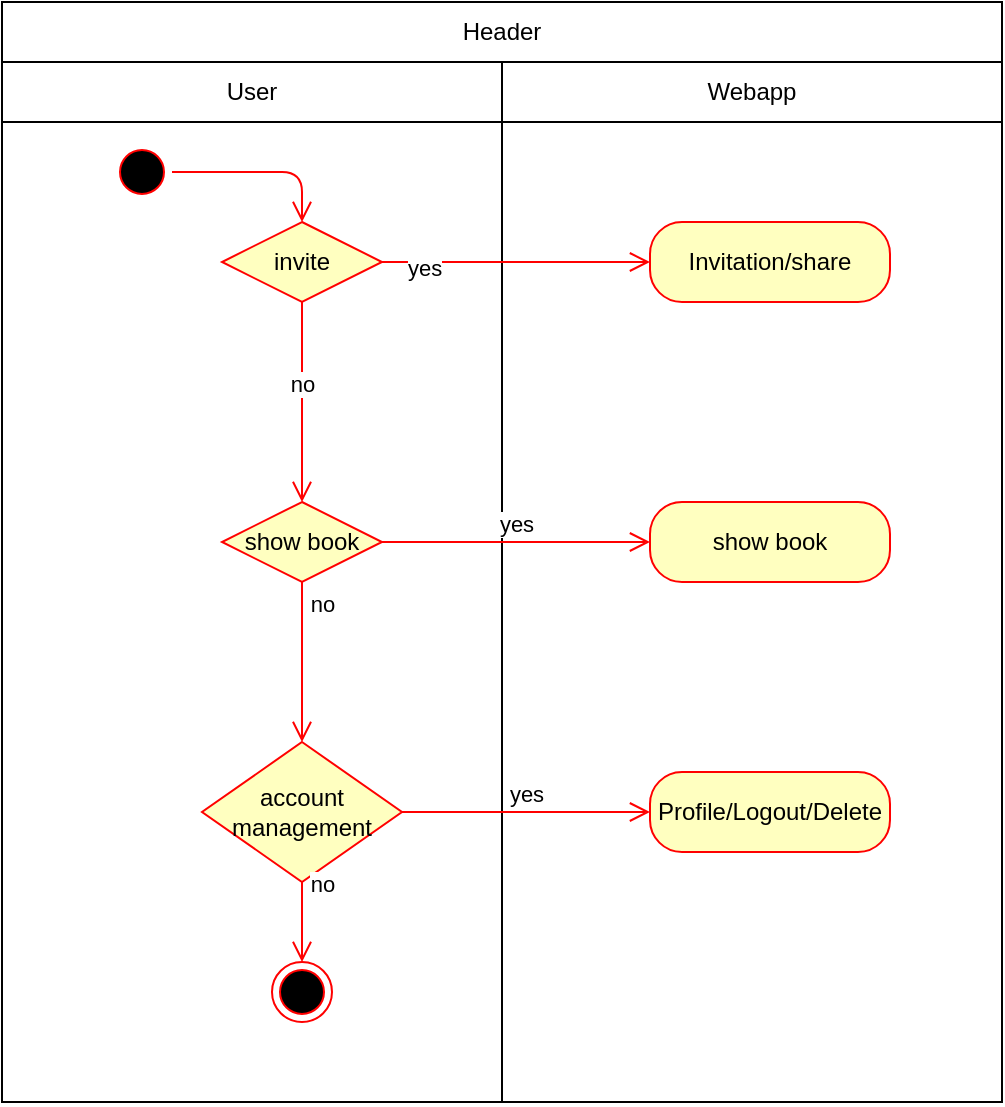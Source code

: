 <mxfile version="13.0.1" type="device"><diagram id="qNOhBLuMgFh1jpv9-2-V" name="Page-1"><mxGraphModel dx="778" dy="643" grid="1" gridSize="10" guides="1" tooltips="1" connect="1" arrows="1" fold="1" page="1" pageScale="1" pageWidth="827" pageHeight="1169" math="0" shadow="0"><root><mxCell id="0"/><mxCell id="1" parent="0"/><mxCell id="-Mqd_LtW5T2rRpie8aAr-55" value="" style="rounded=0;whiteSpace=wrap;html=1;" vertex="1" parent="1"><mxGeometry x="30" y="40" width="500" height="550" as="geometry"/></mxCell><mxCell id="-Mqd_LtW5T2rRpie8aAr-56" value="Header" style="rounded=0;whiteSpace=wrap;html=1;" vertex="1" parent="1"><mxGeometry x="30" y="40" width="500" height="30" as="geometry"/></mxCell><mxCell id="-Mqd_LtW5T2rRpie8aAr-57" value="User" style="rounded=0;whiteSpace=wrap;html=1;" vertex="1" parent="1"><mxGeometry x="30" y="70" width="250" height="30" as="geometry"/></mxCell><mxCell id="-Mqd_LtW5T2rRpie8aAr-59" value="Webapp" style="rounded=0;whiteSpace=wrap;html=1;" vertex="1" parent="1"><mxGeometry x="280" y="70" width="250" height="30" as="geometry"/></mxCell><mxCell id="-Mqd_LtW5T2rRpie8aAr-61" value="" style="endArrow=none;html=1;exitX=0.5;exitY=1;exitDx=0;exitDy=0;entryX=0;entryY=1;entryDx=0;entryDy=0;" edge="1" parent="1" source="-Mqd_LtW5T2rRpie8aAr-55" target="-Mqd_LtW5T2rRpie8aAr-59"><mxGeometry width="50" height="50" relative="1" as="geometry"><mxPoint x="279" y="597" as="sourcePoint"/><mxPoint x="279" y="90" as="targetPoint"/></mxGeometry></mxCell><mxCell id="-Mqd_LtW5T2rRpie8aAr-62" value="" style="ellipse;html=1;shape=startState;fillColor=#000000;strokeColor=#ff0000;" vertex="1" parent="1"><mxGeometry x="85" y="110" width="30" height="30" as="geometry"/></mxCell><mxCell id="-Mqd_LtW5T2rRpie8aAr-63" value="" style="edgeStyle=orthogonalEdgeStyle;html=1;verticalAlign=bottom;endArrow=open;endSize=8;strokeColor=#ff0000;entryX=0.5;entryY=0;entryDx=0;entryDy=0;" edge="1" parent="1" source="-Mqd_LtW5T2rRpie8aAr-62" target="-Mqd_LtW5T2rRpie8aAr-64"><mxGeometry relative="1" as="geometry"><mxPoint x="155" y="200" as="targetPoint"/></mxGeometry></mxCell><mxCell id="-Mqd_LtW5T2rRpie8aAr-64" value="invite" style="rhombus;whiteSpace=wrap;html=1;fillColor=#ffffc0;strokeColor=#ff0000;" vertex="1" parent="1"><mxGeometry x="140" y="150" width="80" height="40" as="geometry"/></mxCell><mxCell id="-Mqd_LtW5T2rRpie8aAr-66" value="yes" style="edgeStyle=orthogonalEdgeStyle;html=1;align=left;verticalAlign=top;endArrow=open;endSize=8;strokeColor=#ff0000;exitX=1;exitY=0.5;exitDx=0;exitDy=0;entryX=0;entryY=0.5;entryDx=0;entryDy=0;" edge="1" parent="1" source="-Mqd_LtW5T2rRpie8aAr-64" target="-Mqd_LtW5T2rRpie8aAr-108"><mxGeometry x="-0.833" y="10" relative="1" as="geometry"><mxPoint x="150" y="270" as="targetPoint"/><Array as="points"/><mxPoint as="offset"/></mxGeometry></mxCell><mxCell id="-Mqd_LtW5T2rRpie8aAr-68" value="" style="ellipse;html=1;shape=endState;fillColor=#000000;strokeColor=#ff0000;" vertex="1" parent="1"><mxGeometry x="165" y="520" width="30" height="30" as="geometry"/></mxCell><mxCell id="-Mqd_LtW5T2rRpie8aAr-73" value="show book" style="rhombus;whiteSpace=wrap;html=1;fillColor=#ffffc0;strokeColor=#ff0000;" vertex="1" parent="1"><mxGeometry x="140" y="290" width="80" height="40" as="geometry"/></mxCell><mxCell id="-Mqd_LtW5T2rRpie8aAr-74" value="show book" style="rounded=1;whiteSpace=wrap;html=1;arcSize=40;fontColor=#000000;fillColor=#ffffc0;strokeColor=#ff0000;" vertex="1" parent="1"><mxGeometry x="354" y="290" width="120" height="40" as="geometry"/></mxCell><mxCell id="-Mqd_LtW5T2rRpie8aAr-75" value="yes" style="edgeStyle=orthogonalEdgeStyle;html=1;verticalAlign=bottom;endArrow=open;endSize=8;strokeColor=#ff0000;exitX=1;exitY=0.5;exitDx=0;exitDy=0;entryX=0;entryY=0.5;entryDx=0;entryDy=0;" edge="1" parent="1" source="-Mqd_LtW5T2rRpie8aAr-73" target="-Mqd_LtW5T2rRpie8aAr-74"><mxGeometry relative="1" as="geometry"><mxPoint x="420" y="560" as="targetPoint"/></mxGeometry></mxCell><mxCell id="-Mqd_LtW5T2rRpie8aAr-82" value="no" style="edgeStyle=orthogonalEdgeStyle;html=1;verticalAlign=bottom;endArrow=open;endSize=8;strokeColor=#ff0000;exitX=0.5;exitY=1;exitDx=0;exitDy=0;entryX=0.5;entryY=0;entryDx=0;entryDy=0;" edge="1" parent="1" source="-Mqd_LtW5T2rRpie8aAr-73" target="-Mqd_LtW5T2rRpie8aAr-110"><mxGeometry x="-0.5" y="10" relative="1" as="geometry"><mxPoint x="100" y="660" as="targetPoint"/><mxPoint x="150" y="420" as="sourcePoint"/><mxPoint as="offset"/></mxGeometry></mxCell><mxCell id="-Mqd_LtW5T2rRpie8aAr-108" value="Invitation/share" style="rounded=1;whiteSpace=wrap;html=1;arcSize=40;fontColor=#000000;fillColor=#ffffc0;strokeColor=#ff0000;" vertex="1" parent="1"><mxGeometry x="354" y="150" width="120" height="40" as="geometry"/></mxCell><mxCell id="-Mqd_LtW5T2rRpie8aAr-109" value="no" style="edgeStyle=orthogonalEdgeStyle;html=1;verticalAlign=bottom;endArrow=open;endSize=8;strokeColor=#ff0000;exitX=0.5;exitY=1;exitDx=0;exitDy=0;entryX=0.5;entryY=0;entryDx=0;entryDy=0;" edge="1" parent="1" source="-Mqd_LtW5T2rRpie8aAr-64" target="-Mqd_LtW5T2rRpie8aAr-73"><mxGeometry relative="1" as="geometry"><mxPoint x="70" y="390" as="targetPoint"/><mxPoint x="125" y="135" as="sourcePoint"/><Array as="points"><mxPoint x="180" y="270"/><mxPoint x="180" y="270"/></Array></mxGeometry></mxCell><mxCell id="-Mqd_LtW5T2rRpie8aAr-110" value="account&lt;br&gt;management" style="rhombus;whiteSpace=wrap;html=1;fillColor=#ffffc0;strokeColor=#ff0000;" vertex="1" parent="1"><mxGeometry x="130" y="410" width="100" height="70" as="geometry"/></mxCell><mxCell id="-Mqd_LtW5T2rRpie8aAr-111" value="no" style="edgeStyle=orthogonalEdgeStyle;html=1;verticalAlign=bottom;endArrow=open;endSize=8;strokeColor=#ff0000;exitX=0.5;exitY=1;exitDx=0;exitDy=0;entryX=0.5;entryY=0;entryDx=0;entryDy=0;" edge="1" parent="1" source="-Mqd_LtW5T2rRpie8aAr-110" target="-Mqd_LtW5T2rRpie8aAr-68"><mxGeometry x="-0.5" y="10" relative="1" as="geometry"><mxPoint x="190" y="420" as="targetPoint"/><mxPoint x="190" y="340" as="sourcePoint"/><mxPoint as="offset"/></mxGeometry></mxCell><mxCell id="-Mqd_LtW5T2rRpie8aAr-113" value="Profile/Logout/Delete" style="rounded=1;whiteSpace=wrap;html=1;arcSize=40;fontColor=#000000;fillColor=#ffffc0;strokeColor=#ff0000;" vertex="1" parent="1"><mxGeometry x="354" y="425" width="120" height="40" as="geometry"/></mxCell><mxCell id="-Mqd_LtW5T2rRpie8aAr-114" value="yes" style="edgeStyle=orthogonalEdgeStyle;html=1;verticalAlign=bottom;endArrow=open;endSize=8;strokeColor=#ff0000;exitX=1;exitY=0.5;exitDx=0;exitDy=0;entryX=0;entryY=0.5;entryDx=0;entryDy=0;" edge="1" parent="1" source="-Mqd_LtW5T2rRpie8aAr-110" target="-Mqd_LtW5T2rRpie8aAr-113"><mxGeometry relative="1" as="geometry"><mxPoint x="364" y="320" as="targetPoint"/><mxPoint x="230" y="320" as="sourcePoint"/></mxGeometry></mxCell></root></mxGraphModel></diagram></mxfile>
